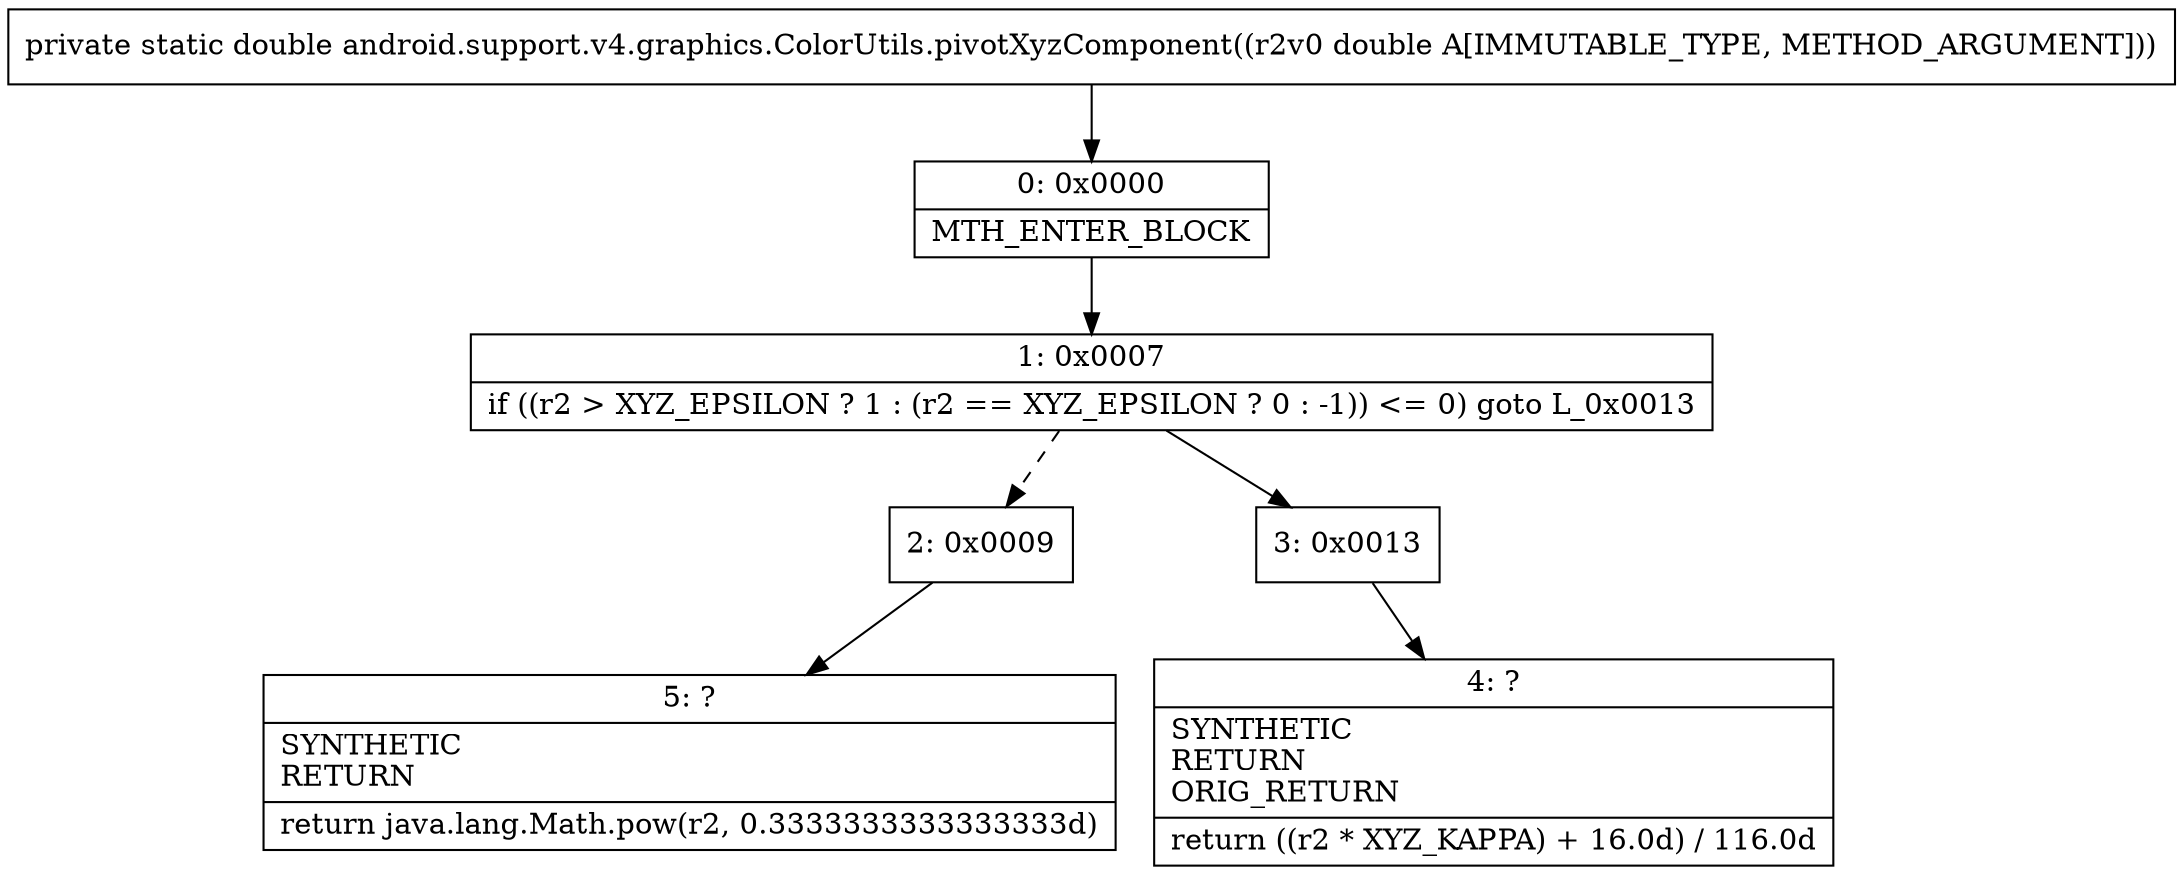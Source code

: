 digraph "CFG forandroid.support.v4.graphics.ColorUtils.pivotXyzComponent(D)D" {
Node_0 [shape=record,label="{0\:\ 0x0000|MTH_ENTER_BLOCK\l}"];
Node_1 [shape=record,label="{1\:\ 0x0007|if ((r2 \> XYZ_EPSILON ? 1 : (r2 == XYZ_EPSILON ? 0 : \-1)) \<= 0) goto L_0x0013\l}"];
Node_2 [shape=record,label="{2\:\ 0x0009}"];
Node_3 [shape=record,label="{3\:\ 0x0013}"];
Node_4 [shape=record,label="{4\:\ ?|SYNTHETIC\lRETURN\lORIG_RETURN\l|return ((r2 * XYZ_KAPPA) + 16.0d) \/ 116.0d\l}"];
Node_5 [shape=record,label="{5\:\ ?|SYNTHETIC\lRETURN\l|return java.lang.Math.pow(r2, 0.3333333333333333d)\l}"];
MethodNode[shape=record,label="{private static double android.support.v4.graphics.ColorUtils.pivotXyzComponent((r2v0 double A[IMMUTABLE_TYPE, METHOD_ARGUMENT])) }"];
MethodNode -> Node_0;
Node_0 -> Node_1;
Node_1 -> Node_2[style=dashed];
Node_1 -> Node_3;
Node_2 -> Node_5;
Node_3 -> Node_4;
}

